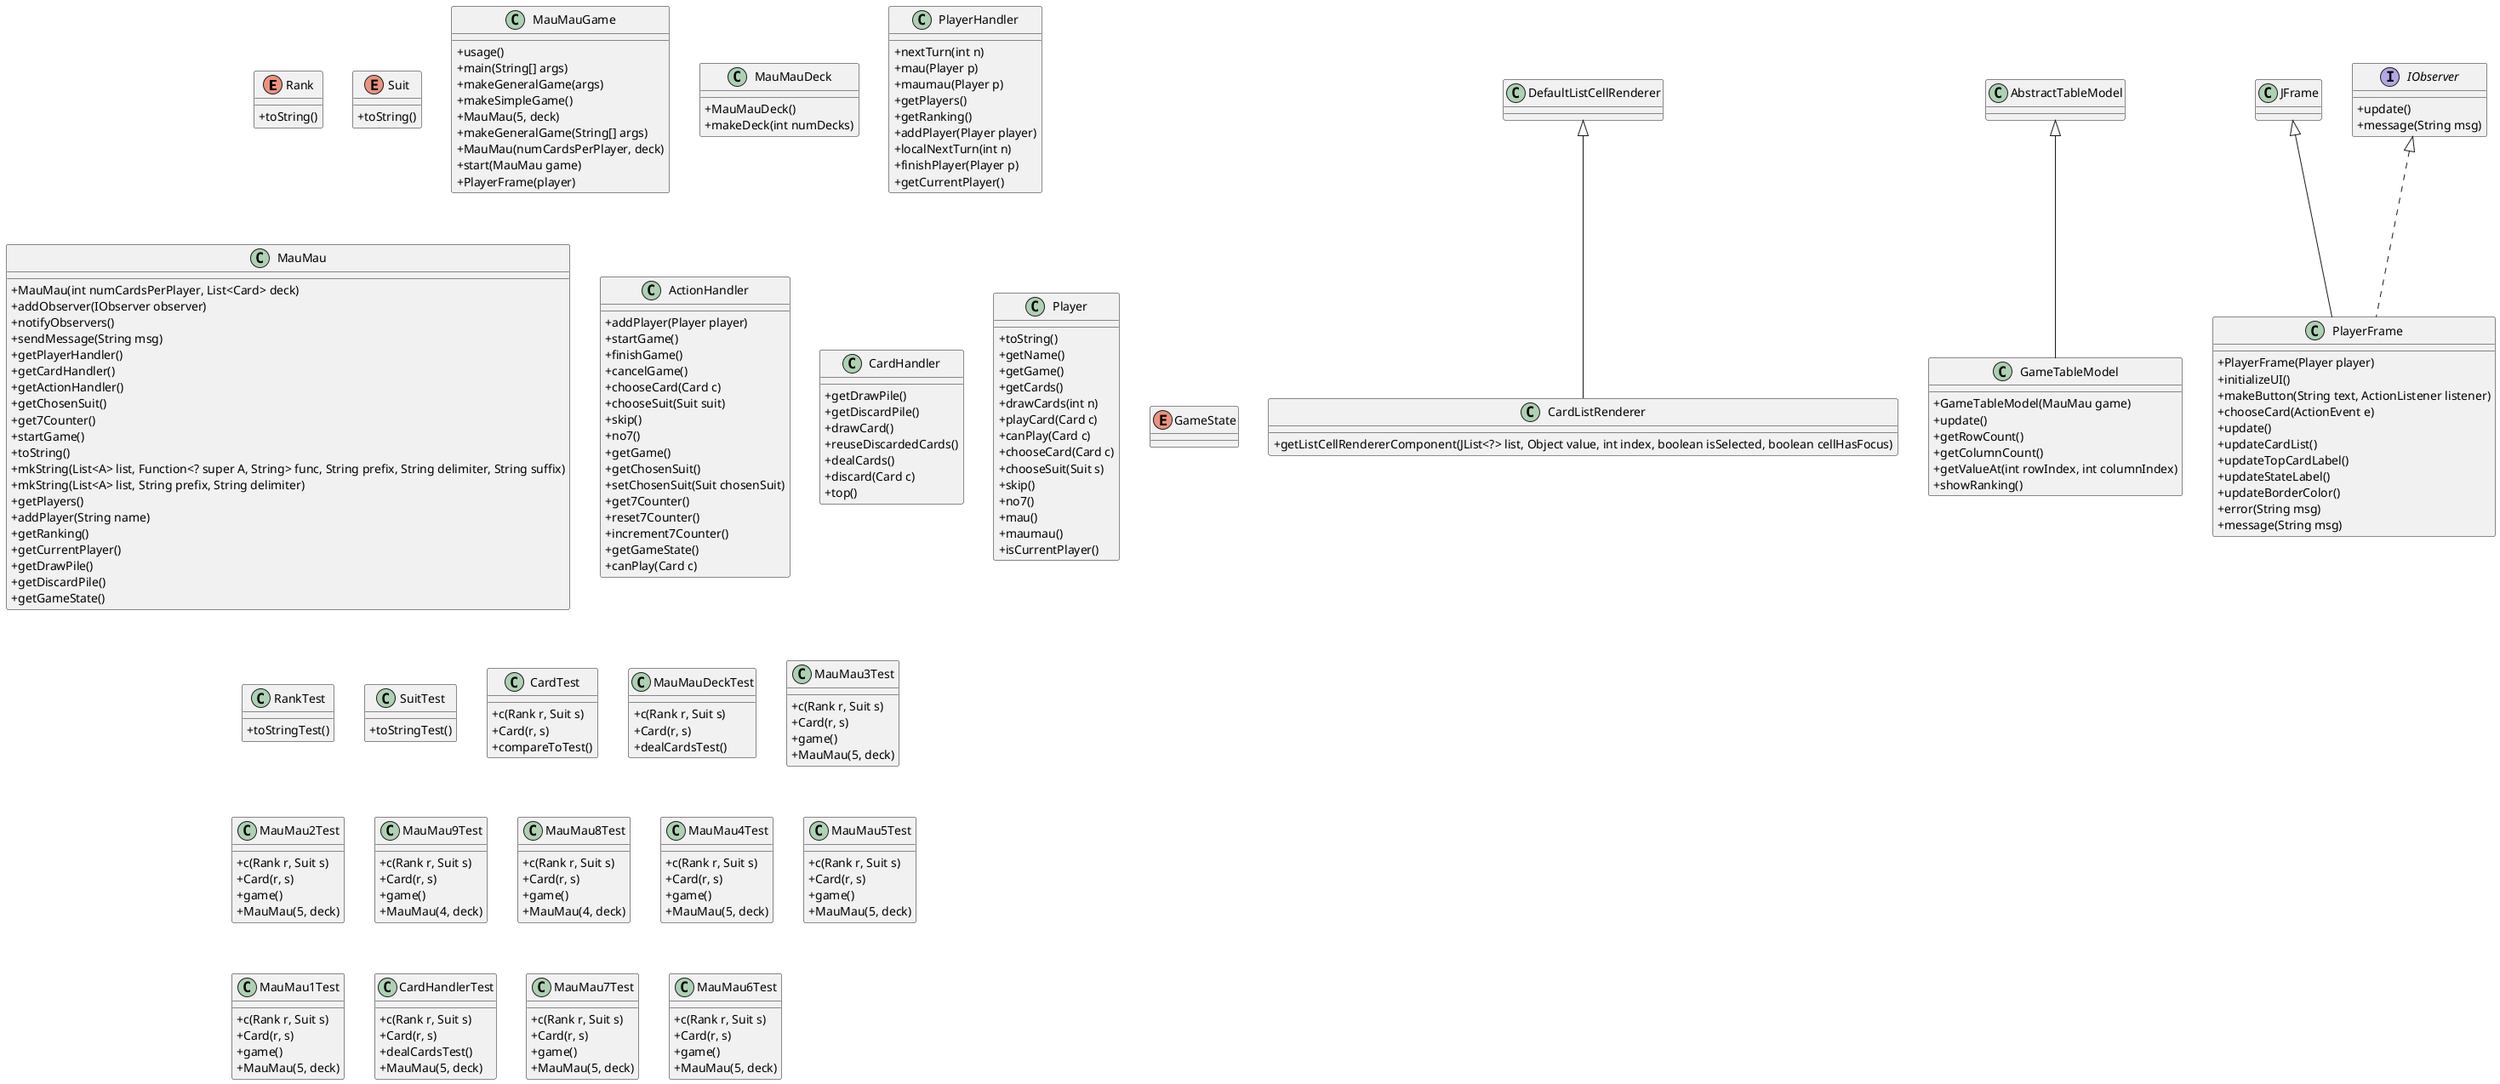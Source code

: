 @startuml
skinparam classAttributeIconSize 0

enum Rank {
  + toString()
}

enum Suit {
  + toString()
}

class MauMauGame {
  + usage()
  + main(String[] args)
  + makeGeneralGame(args)
  + makeSimpleGame()
  + MauMau(5, deck)
  + makeGeneralGame(String[] args)
  + MauMau(numCardsPerPlayer, deck)
  + start(MauMau game)
  + PlayerFrame(player)
}

class MauMauDeck {
  + MauMauDeck()
  + makeDeck(int numDecks)
}

class CardListRenderer {
  + getListCellRendererComponent(JList<?> list, Object value, int index, boolean isSelected, boolean cellHasFocus)
}
DefaultListCellRenderer <|-- CardListRenderer

class GameTableModel {
  + GameTableModel(MauMau game)
  + update()
  + getRowCount()
  + getColumnCount()
  + getValueAt(int rowIndex, int columnIndex)
  + showRanking()
}
AbstractTableModel <|-- GameTableModel

class PlayerFrame {
  + PlayerFrame(Player player)
  + initializeUI()
  + makeButton(String text, ActionListener listener)
  + chooseCard(ActionEvent e)
  + update()
  + updateCardList()
  + updateTopCardLabel()
  + updateStateLabel()
  + updateBorderColor()
  + error(String msg)
  + message(String msg)
}
JFrame <|-- PlayerFrame
IObserver <|.. PlayerFrame

class PlayerHandler {
  + nextTurn(int n)
  + mau(Player p)
  + maumau(Player p)
  + getPlayers()
  + getRanking()
  + addPlayer(Player player)
  + localNextTurn(int n)
  + finishPlayer(Player p)
  + getCurrentPlayer()
}

class MauMau {
  + MauMau(int numCardsPerPlayer, List<Card> deck)
  + addObserver(IObserver observer)
  + notifyObservers()
  + sendMessage(String msg)
  + getPlayerHandler()
  + getCardHandler()
  + getActionHandler()
  + getChosenSuit()
  + get7Counter()
  + startGame()
  + toString()
  + mkString(List<A> list, Function<? super A, String> func, String prefix, String delimiter, String suffix)
  + mkString(List<A> list, String prefix, String delimiter)
  + getPlayers()
  + addPlayer(String name)
  + getRanking()
  + getCurrentPlayer()
  + getDrawPile()
  + getDiscardPile()
  + getGameState()
}

class ActionHandler {
  + addPlayer(Player player)
  + startGame()
  + finishGame()
  + cancelGame()
  + chooseCard(Card c)
  + chooseSuit(Suit suit)
  + skip()
  + no7()
  + getGame()
  + getChosenSuit()
  + setChosenSuit(Suit chosenSuit)
  + get7Counter()
  + reset7Counter()
  + increment7Counter()
  + getGameState()
  + canPlay(Card c)
}

class CardHandler {
  + getDrawPile()
  + getDiscardPile()
  + drawCard()
  + reuseDiscardedCards()
  + dealCards()
  + discard(Card c)
  + top()
}

interface IObserver {
  + update()
  + message(String msg)
}

class Player {
  + toString()
  + getName()
  + getGame()
  + getCards()
  + drawCards(int n)
  + playCard(Card c)
  + canPlay(Card c)
  + chooseCard(Card c)
  + chooseSuit(Suit s)
  + skip()
  + no7()
  + mau()
  + maumau()
  + isCurrentPlayer()
}

enum GameState {
}

class RankTest {
  + toStringTest()
}

class SuitTest {
  + toStringTest()
}

class CardTest {
  + c(Rank r, Suit s)
  + Card(r, s)
  + compareToTest()
}

class MauMauDeckTest {
  + c(Rank r, Suit s)
  + Card(r, s)
  + dealCardsTest()
}

class MauMau3Test {
  + c(Rank r, Suit s)
  + Card(r, s)
  + game()
  + MauMau(5, deck)
}

class MauMau2Test {
  + c(Rank r, Suit s)
  + Card(r, s)
  + game()
  + MauMau(5, deck)
}

class MauMau9Test {
  + c(Rank r, Suit s)
  + Card(r, s)
  + game()
  + MauMau(4, deck)
}

class MauMau8Test {
  + c(Rank r, Suit s)
  + Card(r, s)
  + game()
  + MauMau(4, deck)
}

class MauMau4Test {
  + c(Rank r, Suit s)
  + Card(r, s)
  + game()
  + MauMau(5, deck)
}

class MauMau5Test {
  + c(Rank r, Suit s)
  + Card(r, s)
  + game()
  + MauMau(5, deck)
}

class MauMau1Test {
  + c(Rank r, Suit s)
  + Card(r, s)
  + game()
  + MauMau(5, deck)
}

class CardHandlerTest {
  + c(Rank r, Suit s)
  + Card(r, s)
  + dealCardsTest()
  + MauMau(5, deck)
}

class MauMau7Test {
  + c(Rank r, Suit s)
  + Card(r, s)
  + game()
  + MauMau(5, deck)
}

class MauMau6Test {
  + c(Rank r, Suit s)
  + Card(r, s)
  + game()
  + MauMau(5, deck)
}

@enduml
